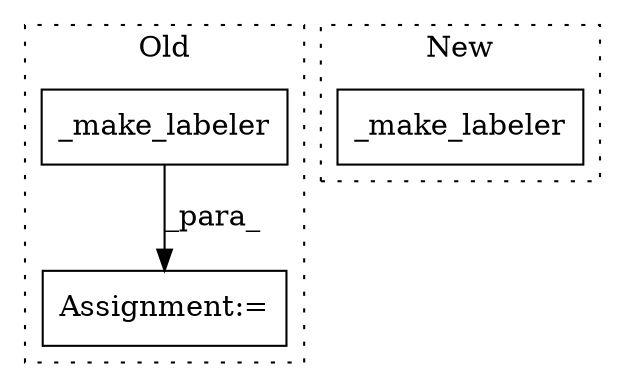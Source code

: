 digraph G {
subgraph cluster0 {
1 [label="_make_labeler" a="32" s="7733,7755" l="14,1" shape="box"];
3 [label="Assignment:=" a="7" s="7732" l="1" shape="box"];
label = "Old";
style="dotted";
}
subgraph cluster1 {
2 [label="_make_labeler" a="32" s="7759,7866" l="14,1" shape="box"];
label = "New";
style="dotted";
}
1 -> 3 [label="_para_"];
}